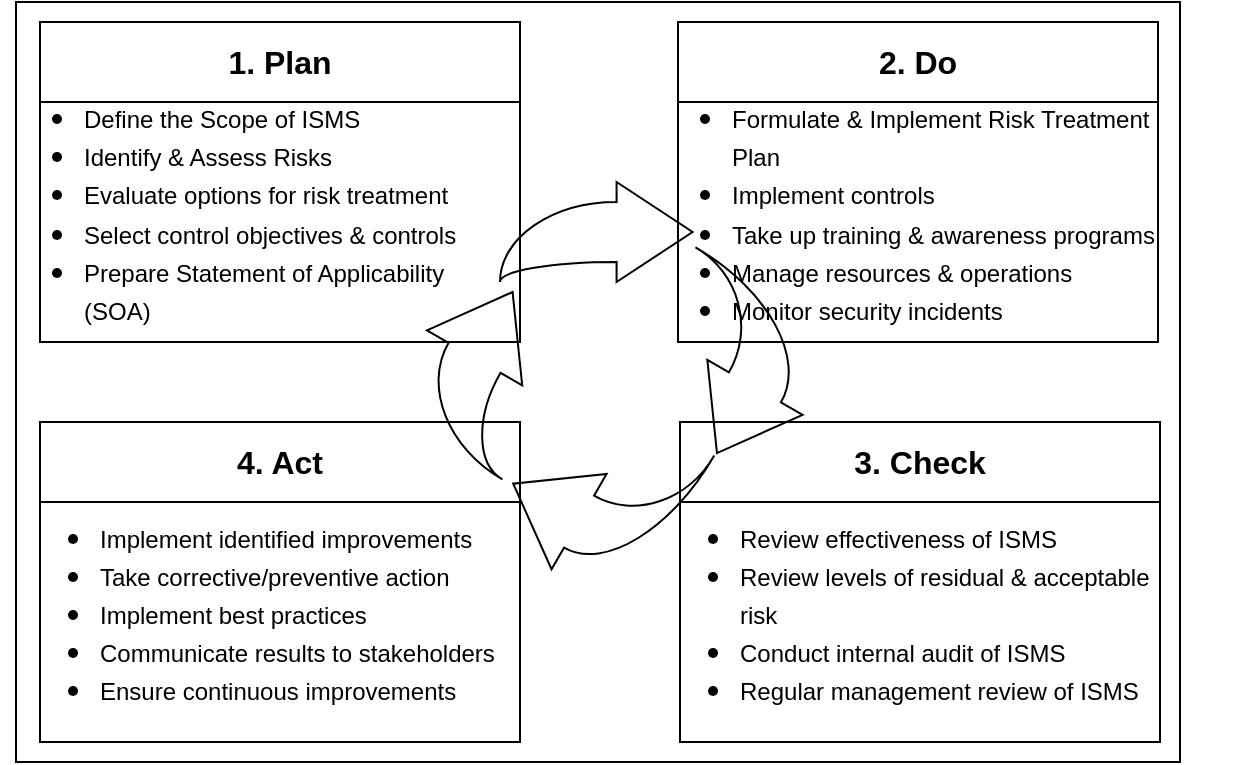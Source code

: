<mxfile version="14.1.8" type="device" pages="3"><diagram id="U66cv9_U-qFbRm_NIqYY" name="pdca-model"><mxGraphModel dx="1332" dy="544" grid="1" gridSize="10" guides="1" tooltips="1" connect="1" arrows="1" fold="1" page="1" pageScale="1" pageWidth="850" pageHeight="1100" math="0" shadow="0"><root><mxCell id="0"/><mxCell id="1" parent="0"/><mxCell id="wl7DqAkl1l2RVjIrhtvI-34" value="" style="group" parent="1" vertex="1" connectable="0"><mxGeometry x="70" y="80" width="611" height="380" as="geometry"/></mxCell><mxCell id="wl7DqAkl1l2RVjIrhtvI-35" value="" style="group" parent="wl7DqAkl1l2RVjIrhtvI-34" vertex="1" connectable="0"><mxGeometry width="611" height="380" as="geometry"/></mxCell><mxCell id="wl7DqAkl1l2RVjIrhtvI-32" value="" style="rounded=0;whiteSpace=wrap;html=1;fillColor=none;fontSize=16;" parent="wl7DqAkl1l2RVjIrhtvI-35" vertex="1"><mxGeometry width="582" height="380" as="geometry"/></mxCell><mxCell id="wl7DqAkl1l2RVjIrhtvI-31" value="" style="group" parent="wl7DqAkl1l2RVjIrhtvI-35" vertex="1" connectable="0"><mxGeometry x="12" y="10" width="599" height="370" as="geometry"/></mxCell><mxCell id="wl7DqAkl1l2RVjIrhtvI-11" value="" style="group" parent="wl7DqAkl1l2RVjIrhtvI-31" vertex="1" connectable="0"><mxGeometry x="320" y="200" width="251.51" height="170" as="geometry"/></mxCell><mxCell id="wl7DqAkl1l2RVjIrhtvI-12" value="" style="rounded=0;whiteSpace=wrap;html=1;" parent="wl7DqAkl1l2RVjIrhtvI-11" vertex="1"><mxGeometry width="240" height="160" as="geometry"/></mxCell><mxCell id="wl7DqAkl1l2RVjIrhtvI-13" style="rounded=0;orthogonalLoop=1;jettySize=auto;html=1;exitX=0;exitY=0.25;exitDx=0;exitDy=0;entryX=1;entryY=0.25;entryDx=0;entryDy=0;endArrow=none;endFill=0;" parent="wl7DqAkl1l2RVjIrhtvI-11" source="wl7DqAkl1l2RVjIrhtvI-12" target="wl7DqAkl1l2RVjIrhtvI-12" edge="1"><mxGeometry relative="1" as="geometry"/></mxCell><mxCell id="wl7DqAkl1l2RVjIrhtvI-18" value="3. Check" style="text;html=1;strokeColor=none;fillColor=none;align=center;verticalAlign=middle;whiteSpace=wrap;rounded=0;fontSize=16;fontStyle=1" parent="wl7DqAkl1l2RVjIrhtvI-11" vertex="1"><mxGeometry x="80" y="10" width="80" height="20" as="geometry"/></mxCell><mxCell id="wl7DqAkl1l2RVjIrhtvI-30" value="&lt;ul&gt;&lt;li&gt;&lt;span style=&quot;font-size: 12px&quot;&gt;Review effectiveness of ISMS&lt;/span&gt;&lt;/li&gt;&lt;li&gt;&lt;span style=&quot;font-size: 12px&quot;&gt;Review levels of residual &amp;amp; acceptable risk&lt;/span&gt;&lt;/li&gt;&lt;li&gt;&lt;span style=&quot;font-size: 12px&quot;&gt;Conduct internal audit of ISMS&lt;/span&gt;&lt;/li&gt;&lt;li&gt;&lt;span style=&quot;font-size: 12px&quot;&gt;Regular management review of ISMS&lt;/span&gt;&lt;/li&gt;&lt;/ul&gt;" style="text;html=1;strokeColor=none;fillColor=none;align=left;verticalAlign=middle;whiteSpace=wrap;rounded=0;fontSize=16;" parent="wl7DqAkl1l2RVjIrhtvI-11" vertex="1"><mxGeometry x="-11.52" y="20" width="263.03" height="150" as="geometry"/></mxCell><mxCell id="wl7DqAkl1l2RVjIrhtvI-8" value="" style="group" parent="wl7DqAkl1l2RVjIrhtvI-31" vertex="1" connectable="0"><mxGeometry y="200" width="270" height="170" as="geometry"/></mxCell><mxCell id="wl7DqAkl1l2RVjIrhtvI-9" value="" style="rounded=0;whiteSpace=wrap;html=1;" parent="wl7DqAkl1l2RVjIrhtvI-8" vertex="1"><mxGeometry width="240" height="160" as="geometry"/></mxCell><mxCell id="wl7DqAkl1l2RVjIrhtvI-10" style="rounded=0;orthogonalLoop=1;jettySize=auto;html=1;exitX=0;exitY=0.25;exitDx=0;exitDy=0;entryX=1;entryY=0.25;entryDx=0;entryDy=0;endArrow=none;endFill=0;" parent="wl7DqAkl1l2RVjIrhtvI-8" source="wl7DqAkl1l2RVjIrhtvI-9" target="wl7DqAkl1l2RVjIrhtvI-9" edge="1"><mxGeometry relative="1" as="geometry"/></mxCell><mxCell id="wl7DqAkl1l2RVjIrhtvI-17" value="4. Act" style="text;html=1;strokeColor=none;fillColor=none;align=center;verticalAlign=middle;whiteSpace=wrap;rounded=0;fontSize=16;fontStyle=1" parent="wl7DqAkl1l2RVjIrhtvI-8" vertex="1"><mxGeometry x="80" y="10" width="80" height="20" as="geometry"/></mxCell><mxCell id="wl7DqAkl1l2RVjIrhtvI-29" value="&lt;ul&gt;&lt;li&gt;&lt;span style=&quot;font-size: 12px&quot;&gt;Implement identified improvements&lt;/span&gt;&lt;/li&gt;&lt;li&gt;&lt;span style=&quot;font-size: 12px&quot;&gt;Take corrective/preventive action&lt;/span&gt;&lt;/li&gt;&lt;li&gt;&lt;span style=&quot;font-size: 12px&quot;&gt;Implement best practices&lt;/span&gt;&lt;/li&gt;&lt;li&gt;&lt;span style=&quot;font-size: 12px&quot;&gt;Communicate results to stakeholders&lt;/span&gt;&lt;/li&gt;&lt;li&gt;&lt;span style=&quot;font-size: 12px&quot;&gt;Ensure continuous improvements&lt;/span&gt;&lt;/li&gt;&lt;/ul&gt;" style="text;html=1;strokeColor=none;fillColor=none;align=left;verticalAlign=middle;whiteSpace=wrap;rounded=0;fontSize=16;" parent="wl7DqAkl1l2RVjIrhtvI-8" vertex="1"><mxGeometry x="-11.52" y="20" width="263.03" height="150" as="geometry"/></mxCell><mxCell id="wl7DqAkl1l2RVjIrhtvI-5" value="" style="group" parent="wl7DqAkl1l2RVjIrhtvI-31" vertex="1" connectable="0"><mxGeometry x="319" width="280" height="215.12" as="geometry"/></mxCell><mxCell id="wl7DqAkl1l2RVjIrhtvI-6" value="" style="rounded=0;whiteSpace=wrap;html=1;" parent="wl7DqAkl1l2RVjIrhtvI-5" vertex="1"><mxGeometry width="240" height="160" as="geometry"/></mxCell><mxCell id="wl7DqAkl1l2RVjIrhtvI-7" style="rounded=0;orthogonalLoop=1;jettySize=auto;html=1;exitX=0;exitY=0.25;exitDx=0;exitDy=0;entryX=1;entryY=0.25;entryDx=0;entryDy=0;endArrow=none;endFill=0;" parent="wl7DqAkl1l2RVjIrhtvI-5" source="wl7DqAkl1l2RVjIrhtvI-6" target="wl7DqAkl1l2RVjIrhtvI-6" edge="1"><mxGeometry relative="1" as="geometry"/></mxCell><mxCell id="wl7DqAkl1l2RVjIrhtvI-16" value="2. Do" style="text;html=1;strokeColor=none;fillColor=none;align=center;verticalAlign=middle;whiteSpace=wrap;rounded=0;fontSize=16;fontStyle=1" parent="wl7DqAkl1l2RVjIrhtvI-5" vertex="1"><mxGeometry x="80" y="10" width="80" height="20" as="geometry"/></mxCell><mxCell id="wl7DqAkl1l2RVjIrhtvI-20" value="" style="html=1;shadow=0;dashed=0;align=center;verticalAlign=middle;shape=mxgraph.arrows2.jumpInArrow;dy=15;dx=38;arrowHead=55;fontSize=16;rotation=120;fillColor=none;" parent="wl7DqAkl1l2RVjIrhtvI-5" vertex="1"><mxGeometry x="-15.84" y="126.87" width="83.71" height="88.25" as="geometry"/></mxCell><mxCell id="wl7DqAkl1l2RVjIrhtvI-28" value="&lt;ul&gt;&lt;li&gt;&lt;font style=&quot;font-size: 12px&quot;&gt;Formulate &amp;amp; Implement Risk Treatment Plan&lt;/font&gt;&lt;/li&gt;&lt;li&gt;&lt;font style=&quot;font-size: 12px&quot;&gt;Implement controls&lt;/font&gt;&lt;/li&gt;&lt;li&gt;&lt;font style=&quot;font-size: 12px&quot;&gt;Take up training &amp;amp; awareness programs&lt;/font&gt;&lt;/li&gt;&lt;li&gt;&lt;font style=&quot;font-size: 12px&quot;&gt;Manage resources &amp;amp; operations&lt;/font&gt;&lt;/li&gt;&lt;li&gt;&lt;font style=&quot;font-size: 12px&quot;&gt;Monitor security incidents&lt;/font&gt;&lt;/li&gt;&lt;/ul&gt;" style="text;html=1;strokeColor=none;fillColor=none;align=left;verticalAlign=middle;whiteSpace=wrap;rounded=0;fontSize=16;" parent="wl7DqAkl1l2RVjIrhtvI-5" vertex="1"><mxGeometry x="-15.03" y="20" width="263.03" height="150" as="geometry"/></mxCell><mxCell id="wl7DqAkl1l2RVjIrhtvI-4" value="" style="group" parent="wl7DqAkl1l2RVjIrhtvI-31" vertex="1" connectable="0"><mxGeometry width="336.32" height="240" as="geometry"/></mxCell><mxCell id="wl7DqAkl1l2RVjIrhtvI-1" value="" style="rounded=0;whiteSpace=wrap;html=1;" parent="wl7DqAkl1l2RVjIrhtvI-4" vertex="1"><mxGeometry width="240" height="160" as="geometry"/></mxCell><mxCell id="wl7DqAkl1l2RVjIrhtvI-2" style="rounded=0;orthogonalLoop=1;jettySize=auto;html=1;exitX=0;exitY=0.25;exitDx=0;exitDy=0;entryX=1;entryY=0.25;entryDx=0;entryDy=0;endArrow=none;endFill=0;" parent="wl7DqAkl1l2RVjIrhtvI-4" source="wl7DqAkl1l2RVjIrhtvI-1" target="wl7DqAkl1l2RVjIrhtvI-1" edge="1"><mxGeometry relative="1" as="geometry"/></mxCell><mxCell id="wl7DqAkl1l2RVjIrhtvI-15" value="1. Plan" style="text;html=1;strokeColor=none;align=center;verticalAlign=middle;whiteSpace=wrap;rounded=0;fontSize=16;fontStyle=1;fillColor=#ffffff;" parent="wl7DqAkl1l2RVjIrhtvI-4" vertex="1"><mxGeometry x="80" y="10" width="80" height="20" as="geometry"/></mxCell><mxCell id="wl7DqAkl1l2RVjIrhtvI-27" value="&lt;ul&gt;&lt;li&gt;&lt;font style=&quot;font-size: 12px&quot;&gt;Define the Scope of ISMS&lt;/font&gt;&lt;/li&gt;&lt;li&gt;&lt;font style=&quot;font-size: 12px&quot;&gt;Identify &amp;amp; Assess Risks&lt;/font&gt;&lt;/li&gt;&lt;li&gt;&lt;font style=&quot;font-size: 12px&quot;&gt;Evaluate options for risk treatment&lt;/font&gt;&lt;/li&gt;&lt;li&gt;&lt;font style=&quot;font-size: 12px&quot;&gt;Select control objectives &amp;amp; controls&lt;/font&gt;&lt;/li&gt;&lt;li&gt;&lt;font style=&quot;font-size: 12px&quot;&gt;Prepare Statement of Applicability (SOA)&lt;/font&gt;&lt;/li&gt;&lt;/ul&gt;" style="text;html=1;strokeColor=none;fillColor=none;align=left;verticalAlign=middle;whiteSpace=wrap;rounded=0;fontSize=16;" parent="wl7DqAkl1l2RVjIrhtvI-4" vertex="1"><mxGeometry x="-20" y="20" width="250" height="150" as="geometry"/></mxCell><mxCell id="wl7DqAkl1l2RVjIrhtvI-22" value="" style="html=1;shadow=0;dashed=0;align=center;verticalAlign=middle;shape=mxgraph.arrows2.jumpInArrow;dy=15;dx=38;arrowHead=55;fontSize=16;rotation=-60;fillColor=none;" parent="wl7DqAkl1l2RVjIrhtvI-4" vertex="1"><mxGeometry x="180" y="140" width="83.71" height="70" as="geometry"/></mxCell><mxCell id="wl7DqAkl1l2RVjIrhtvI-19" value="" style="html=1;shadow=0;dashed=0;align=center;verticalAlign=middle;shape=mxgraph.arrows2.jumpInArrow;dy=15;dx=38;arrowHead=55;fontSize=16;fillColor=none;" parent="wl7DqAkl1l2RVjIrhtvI-4" vertex="1"><mxGeometry x="230" y="80" width="96.29" height="50" as="geometry"/></mxCell><mxCell id="wl7DqAkl1l2RVjIrhtvI-21" value="" style="html=1;shadow=0;dashed=0;align=center;verticalAlign=middle;shape=mxgraph.arrows2.jumpInArrow;dy=15;dx=38;arrowHead=55;fontSize=16;rotation=-150;fillColor=none;" parent="wl7DqAkl1l2RVjIrhtvI-31" vertex="1"><mxGeometry x="240" y="190.67" width="80" height="90" as="geometry"/></mxCell></root></mxGraphModel></diagram><diagram id="pwC_wD_dpiG7z6p7loeb" name="security-environment"><mxGraphModel dx="1332" dy="544" grid="1" gridSize="10" guides="1" tooltips="1" connect="1" arrows="1" fold="1" page="1" pageScale="1" pageWidth="850" pageHeight="1100" math="0" shadow="0"><root><mxCell id="1CGWse9iIyPBootZzY0r-0"/><mxCell id="1CGWse9iIyPBootZzY0r-1" parent="1CGWse9iIyPBootZzY0r-0"/><mxCell id="1CGWse9iIyPBootZzY0r-28" value="" style="group" parent="1CGWse9iIyPBootZzY0r-1" vertex="1" connectable="0"><mxGeometry x="120" y="80" width="540" height="270" as="geometry"/></mxCell><mxCell id="1CGWse9iIyPBootZzY0r-5" value="&lt;font size=&quot;1&quot;&gt;&lt;b style=&quot;font-size: 12px&quot;&gt;External Users&lt;/b&gt;&lt;/font&gt;" style="ellipse;whiteSpace=wrap;html=1;rounded=1;glass=0;fillColor=#C4C4C4;" parent="1CGWse9iIyPBootZzY0r-28" vertex="1"><mxGeometry x="90" width="120" height="80" as="geometry"/></mxCell><mxCell id="1CGWse9iIyPBootZzY0r-6" value="&lt;font size=&quot;1&quot;&gt;&lt;b style=&quot;font-size: 12px&quot;&gt;Internal Users&lt;/b&gt;&lt;/font&gt;" style="ellipse;whiteSpace=wrap;html=1;rounded=1;glass=0;fillColor=#C4C4C4;" parent="1CGWse9iIyPBootZzY0r-28" vertex="1"><mxGeometry x="290" width="120" height="80" as="geometry"/></mxCell><mxCell id="1CGWse9iIyPBootZzY0r-7" value="" style="endArrow=none;dashed=1;html=1;entryX=0.945;entryY=0.993;entryDx=0;entryDy=0;entryPerimeter=0;" parent="1CGWse9iIyPBootZzY0r-28" target="1CGWse9iIyPBootZzY0r-17" edge="1"><mxGeometry width="50" height="50" relative="1" as="geometry"><mxPoint x="80" y="90" as="sourcePoint"/><mxPoint x="510" y="90" as="targetPoint"/></mxGeometry></mxCell><mxCell id="1CGWse9iIyPBootZzY0r-8" value="" style="endArrow=none;dashed=1;html=1;entryX=0.893;entryY=0.993;entryDx=0;entryDy=0;entryPerimeter=0;" parent="1CGWse9iIyPBootZzY0r-28" target="1CGWse9iIyPBootZzY0r-19" edge="1"><mxGeometry width="50" height="50" relative="1" as="geometry"><mxPoint x="80" y="170" as="sourcePoint"/><mxPoint x="560" y="170" as="targetPoint"/></mxGeometry></mxCell><mxCell id="1CGWse9iIyPBootZzY0r-9" value="&lt;font size=&quot;1&quot;&gt;&lt;b style=&quot;font-size: 12px&quot;&gt;Internet&lt;/b&gt;&lt;/font&gt;" style="whiteSpace=wrap;html=1;shape=mxgraph.basic.cloud_callout;rounded=1;glass=0;fillColor=#C4C4C4;" parent="1CGWse9iIyPBootZzY0r-28" vertex="1"><mxGeometry x="190" y="100" width="100" height="80" as="geometry"/></mxCell><mxCell id="1CGWse9iIyPBootZzY0r-21" style="rounded=0;orthogonalLoop=1;jettySize=auto;html=1;exitX=0.5;exitY=1;exitDx=0;exitDy=0;entryX=0.015;entryY=0.4;entryDx=0;entryDy=0;entryPerimeter=0;startArrow=classic;startFill=1;" parent="1CGWse9iIyPBootZzY0r-28" source="1CGWse9iIyPBootZzY0r-5" target="1CGWse9iIyPBootZzY0r-9" edge="1"><mxGeometry relative="1" as="geometry"/></mxCell><mxCell id="1CGWse9iIyPBootZzY0r-22" style="rounded=0;orthogonalLoop=1;jettySize=auto;html=1;entryX=0.993;entryY=0.4;entryDx=0;entryDy=0;entryPerimeter=0;startArrow=classic;startFill=1;exitX=0.42;exitY=0.993;exitDx=0;exitDy=0;exitPerimeter=0;" parent="1CGWse9iIyPBootZzY0r-28" source="1CGWse9iIyPBootZzY0r-6" target="1CGWse9iIyPBootZzY0r-9" edge="1"><mxGeometry relative="1" as="geometry"/></mxCell><mxCell id="1CGWse9iIyPBootZzY0r-11" value="" style="rounded=1;whiteSpace=wrap;html=1;glass=0;fillColor=#C4C4C4;" parent="1CGWse9iIyPBootZzY0r-28" vertex="1"><mxGeometry x="100" y="180" width="290" height="90" as="geometry"/></mxCell><mxCell id="1CGWse9iIyPBootZzY0r-13" value="" style="outlineConnect=0;fontColor=#232F3E;gradientColor=none;strokeColor=none;dashed=0;verticalLabelPosition=bottom;verticalAlign=top;align=center;html=1;fontSize=12;fontStyle=0;aspect=fixed;pointerEvents=1;shape=mxgraph.aws4.traditional_server;rounded=1;glass=0;fillColor=#030303;" parent="1CGWse9iIyPBootZzY0r-28" vertex="1"><mxGeometry x="120" y="192" width="28.85" height="50" as="geometry"/></mxCell><mxCell id="1CGWse9iIyPBootZzY0r-14" value="" style="pointerEvents=1;shadow=0;dashed=0;html=1;strokeColor=none;fillColor=#505050;labelPosition=center;verticalLabelPosition=bottom;verticalAlign=top;outlineConnect=0;align=center;shape=mxgraph.office.devices.workstation;rounded=1;glass=0;" parent="1CGWse9iIyPBootZzY0r-28" vertex="1"><mxGeometry x="218.23" y="194" width="43.54" height="46" as="geometry"/></mxCell><mxCell id="1CGWse9iIyPBootZzY0r-26" style="edgeStyle=none;rounded=0;orthogonalLoop=1;jettySize=auto;html=1;startArrow=classic;startFill=1;" parent="1CGWse9iIyPBootZzY0r-28" target="1CGWse9iIyPBootZzY0r-6" edge="1"><mxGeometry relative="1" as="geometry"><mxPoint x="350" y="190" as="sourcePoint"/></mxGeometry></mxCell><mxCell id="1CGWse9iIyPBootZzY0r-15" value="" style="pointerEvents=1;shadow=0;dashed=0;html=1;strokeColor=none;fillColor=#505050;labelPosition=center;verticalLabelPosition=bottom;verticalAlign=top;outlineConnect=0;align=center;shape=mxgraph.office.devices.laptop;rounded=1;glass=0;" parent="1CGWse9iIyPBootZzY0r-28" vertex="1"><mxGeometry x="320" y="200" width="58" height="34" as="geometry"/></mxCell><mxCell id="1CGWse9iIyPBootZzY0r-16" value="ICT Assets" style="text;html=1;strokeColor=none;fillColor=none;align=center;verticalAlign=middle;whiteSpace=wrap;rounded=0;glass=0;fontStyle=1" parent="1CGWse9iIyPBootZzY0r-28" vertex="1"><mxGeometry x="210" y="242" width="80" height="20" as="geometry"/></mxCell><mxCell id="1CGWse9iIyPBootZzY0r-17" value="User Environment" style="text;html=1;strokeColor=none;fillColor=none;align=center;verticalAlign=middle;whiteSpace=wrap;rounded=0;glass=0;fontStyle=1" parent="1CGWse9iIyPBootZzY0r-28" vertex="1"><mxGeometry x="388" y="70" width="110" height="20" as="geometry"/></mxCell><mxCell id="1CGWse9iIyPBootZzY0r-19" value="Transport Environment" style="text;html=1;strokeColor=none;fillColor=none;align=center;verticalAlign=middle;whiteSpace=wrap;rounded=0;glass=0;fontStyle=1" parent="1CGWse9iIyPBootZzY0r-28" vertex="1"><mxGeometry x="365" y="150" width="140" height="20" as="geometry"/></mxCell><mxCell id="1CGWse9iIyPBootZzY0r-20" value="ICT Assets Environment" style="text;html=1;strokeColor=none;fillColor=none;align=center;verticalAlign=middle;whiteSpace=wrap;rounded=0;glass=0;fontStyle=1" parent="1CGWse9iIyPBootZzY0r-28" vertex="1"><mxGeometry x="390" y="220" width="150" height="20" as="geometry"/></mxCell></root></mxGraphModel></diagram><diagram id="0v7N9ijpPJRKU5EJA0d3" name="steps-e-gov-planning"><mxGraphModel dx="2220" dy="907" grid="1" gridSize="10" guides="1" tooltips="1" connect="1" arrows="1" fold="1" page="1" pageScale="1" pageWidth="827" pageHeight="1169" math="0" shadow="0"><root><mxCell id="OEUkavp7znHVcDY73Xv5-0"/><mxCell id="OEUkavp7znHVcDY73Xv5-1" parent="OEUkavp7znHVcDY73Xv5-0"/><mxCell id="OEUkavp7znHVcDY73Xv5-20" value="" style="group" vertex="1" connectable="0" parent="OEUkavp7znHVcDY73Xv5-1"><mxGeometry x="80" y="40" width="560" height="650" as="geometry"/></mxCell><mxCell id="OEUkavp7znHVcDY73Xv5-2" value="1. Create e-government planning structures / roles" style="rounded=0;whiteSpace=wrap;html=1;" vertex="1" parent="OEUkavp7znHVcDY73Xv5-20"><mxGeometry x="200" width="160" height="50" as="geometry"/></mxCell><mxCell id="OEUkavp7znHVcDY73Xv5-3" value="2a. Audit information systems" style="rounded=0;whiteSpace=wrap;html=1;" vertex="1" parent="OEUkavp7znHVcDY73Xv5-20"><mxGeometry y="120" width="160" height="50" as="geometry"/></mxCell><mxCell id="OEUkavp7znHVcDY73Xv5-5" style="rounded=0;orthogonalLoop=1;jettySize=auto;html=1;exitX=0.5;exitY=1;exitDx=0;exitDy=0;entryX=0.75;entryY=0;entryDx=0;entryDy=0;" edge="1" parent="OEUkavp7znHVcDY73Xv5-20" source="OEUkavp7znHVcDY73Xv5-2" target="OEUkavp7znHVcDY73Xv5-3"><mxGeometry relative="1" as="geometry"/></mxCell><mxCell id="OEUkavp7znHVcDY73Xv5-14" style="edgeStyle=none;rounded=0;orthogonalLoop=1;jettySize=auto;html=1;exitX=0.25;exitY=1;exitDx=0;exitDy=0;" edge="1" parent="OEUkavp7znHVcDY73Xv5-20" source="OEUkavp7znHVcDY73Xv5-4"><mxGeometry relative="1" as="geometry"><mxPoint x="290" y="240" as="targetPoint"/></mxGeometry></mxCell><mxCell id="OEUkavp7znHVcDY73Xv5-4" value="2b. Get guidance from organizational strategy" style="rounded=0;whiteSpace=wrap;html=1;" vertex="1" parent="OEUkavp7znHVcDY73Xv5-20"><mxGeometry x="400" y="120" width="160" height="50" as="geometry"/></mxCell><mxCell id="OEUkavp7znHVcDY73Xv5-6" style="edgeStyle=none;rounded=0;orthogonalLoop=1;jettySize=auto;html=1;exitX=0.5;exitY=1;exitDx=0;exitDy=0;entryX=0.25;entryY=0;entryDx=0;entryDy=0;" edge="1" parent="OEUkavp7znHVcDY73Xv5-20" source="OEUkavp7znHVcDY73Xv5-2" target="OEUkavp7znHVcDY73Xv5-4"><mxGeometry relative="1" as="geometry"/></mxCell><mxCell id="OEUkavp7znHVcDY73Xv5-8" value="3. Set e-government objectives and principles" style="rounded=0;whiteSpace=wrap;html=1;" vertex="1" parent="OEUkavp7znHVcDY73Xv5-20"><mxGeometry x="210" y="240" width="160" height="50" as="geometry"/></mxCell><mxCell id="OEUkavp7znHVcDY73Xv5-13" style="edgeStyle=none;rounded=0;orthogonalLoop=1;jettySize=auto;html=1;exitX=0.75;exitY=1;exitDx=0;exitDy=0;entryX=0.5;entryY=0;entryDx=0;entryDy=0;" edge="1" parent="OEUkavp7znHVcDY73Xv5-20" source="OEUkavp7znHVcDY73Xv5-3" target="OEUkavp7znHVcDY73Xv5-8"><mxGeometry relative="1" as="geometry"/></mxCell><mxCell id="OEUkavp7znHVcDY73Xv5-9" value="4a. Determine e-government systems architecture" style="rounded=0;whiteSpace=wrap;html=1;" vertex="1" parent="OEUkavp7znHVcDY73Xv5-20"><mxGeometry y="360" width="160" height="50" as="geometry"/></mxCell><mxCell id="OEUkavp7znHVcDY73Xv5-15" style="edgeStyle=none;rounded=0;orthogonalLoop=1;jettySize=auto;html=1;exitX=0.5;exitY=1;exitDx=0;exitDy=0;entryX=0.75;entryY=0;entryDx=0;entryDy=0;" edge="1" parent="OEUkavp7znHVcDY73Xv5-20" source="OEUkavp7znHVcDY73Xv5-8" target="OEUkavp7znHVcDY73Xv5-9"><mxGeometry relative="1" as="geometry"/></mxCell><mxCell id="OEUkavp7znHVcDY73Xv5-10" value="4b. Determine e-government organizational architecture" style="rounded=0;whiteSpace=wrap;html=1;" vertex="1" parent="OEUkavp7znHVcDY73Xv5-20"><mxGeometry x="400" y="360" width="160" height="50" as="geometry"/></mxCell><mxCell id="OEUkavp7znHVcDY73Xv5-16" style="edgeStyle=none;rounded=0;orthogonalLoop=1;jettySize=auto;html=1;exitX=0.5;exitY=1;exitDx=0;exitDy=0;entryX=0.25;entryY=0;entryDx=0;entryDy=0;" edge="1" parent="OEUkavp7znHVcDY73Xv5-20" source="OEUkavp7znHVcDY73Xv5-8" target="OEUkavp7znHVcDY73Xv5-10"><mxGeometry relative="1" as="geometry"/></mxCell><mxCell id="OEUkavp7znHVcDY73Xv5-11" value="5. Disseminate and plan e-government actions" style="rounded=0;whiteSpace=wrap;html=1;" vertex="1" parent="OEUkavp7znHVcDY73Xv5-20"><mxGeometry x="200" y="480" width="160" height="50" as="geometry"/></mxCell><mxCell id="OEUkavp7znHVcDY73Xv5-18" style="edgeStyle=none;rounded=0;orthogonalLoop=1;jettySize=auto;html=1;exitX=0.75;exitY=1;exitDx=0;exitDy=0;" edge="1" parent="OEUkavp7znHVcDY73Xv5-20" source="OEUkavp7znHVcDY73Xv5-9" target="OEUkavp7znHVcDY73Xv5-11"><mxGeometry relative="1" as="geometry"/></mxCell><mxCell id="OEUkavp7znHVcDY73Xv5-17" style="edgeStyle=none;rounded=0;orthogonalLoop=1;jettySize=auto;html=1;exitX=0.25;exitY=1;exitDx=0;exitDy=0;entryX=0.75;entryY=0;entryDx=0;entryDy=0;" edge="1" parent="OEUkavp7znHVcDY73Xv5-20" source="OEUkavp7znHVcDY73Xv5-10" target="OEUkavp7znHVcDY73Xv5-11"><mxGeometry relative="1" as="geometry"/></mxCell><mxCell id="OEUkavp7znHVcDY73Xv5-12" value="6. Manage, evolve and review e-government strategy" style="rounded=0;whiteSpace=wrap;html=1;" vertex="1" parent="OEUkavp7znHVcDY73Xv5-20"><mxGeometry x="200" y="600" width="160" height="50" as="geometry"/></mxCell><mxCell id="OEUkavp7znHVcDY73Xv5-19" style="edgeStyle=none;rounded=0;orthogonalLoop=1;jettySize=auto;html=1;exitX=0.5;exitY=1;exitDx=0;exitDy=0;entryX=0.5;entryY=0;entryDx=0;entryDy=0;" edge="1" parent="OEUkavp7znHVcDY73Xv5-20" source="OEUkavp7znHVcDY73Xv5-11" target="OEUkavp7znHVcDY73Xv5-12"><mxGeometry relative="1" as="geometry"/></mxCell></root></mxGraphModel></diagram></mxfile>